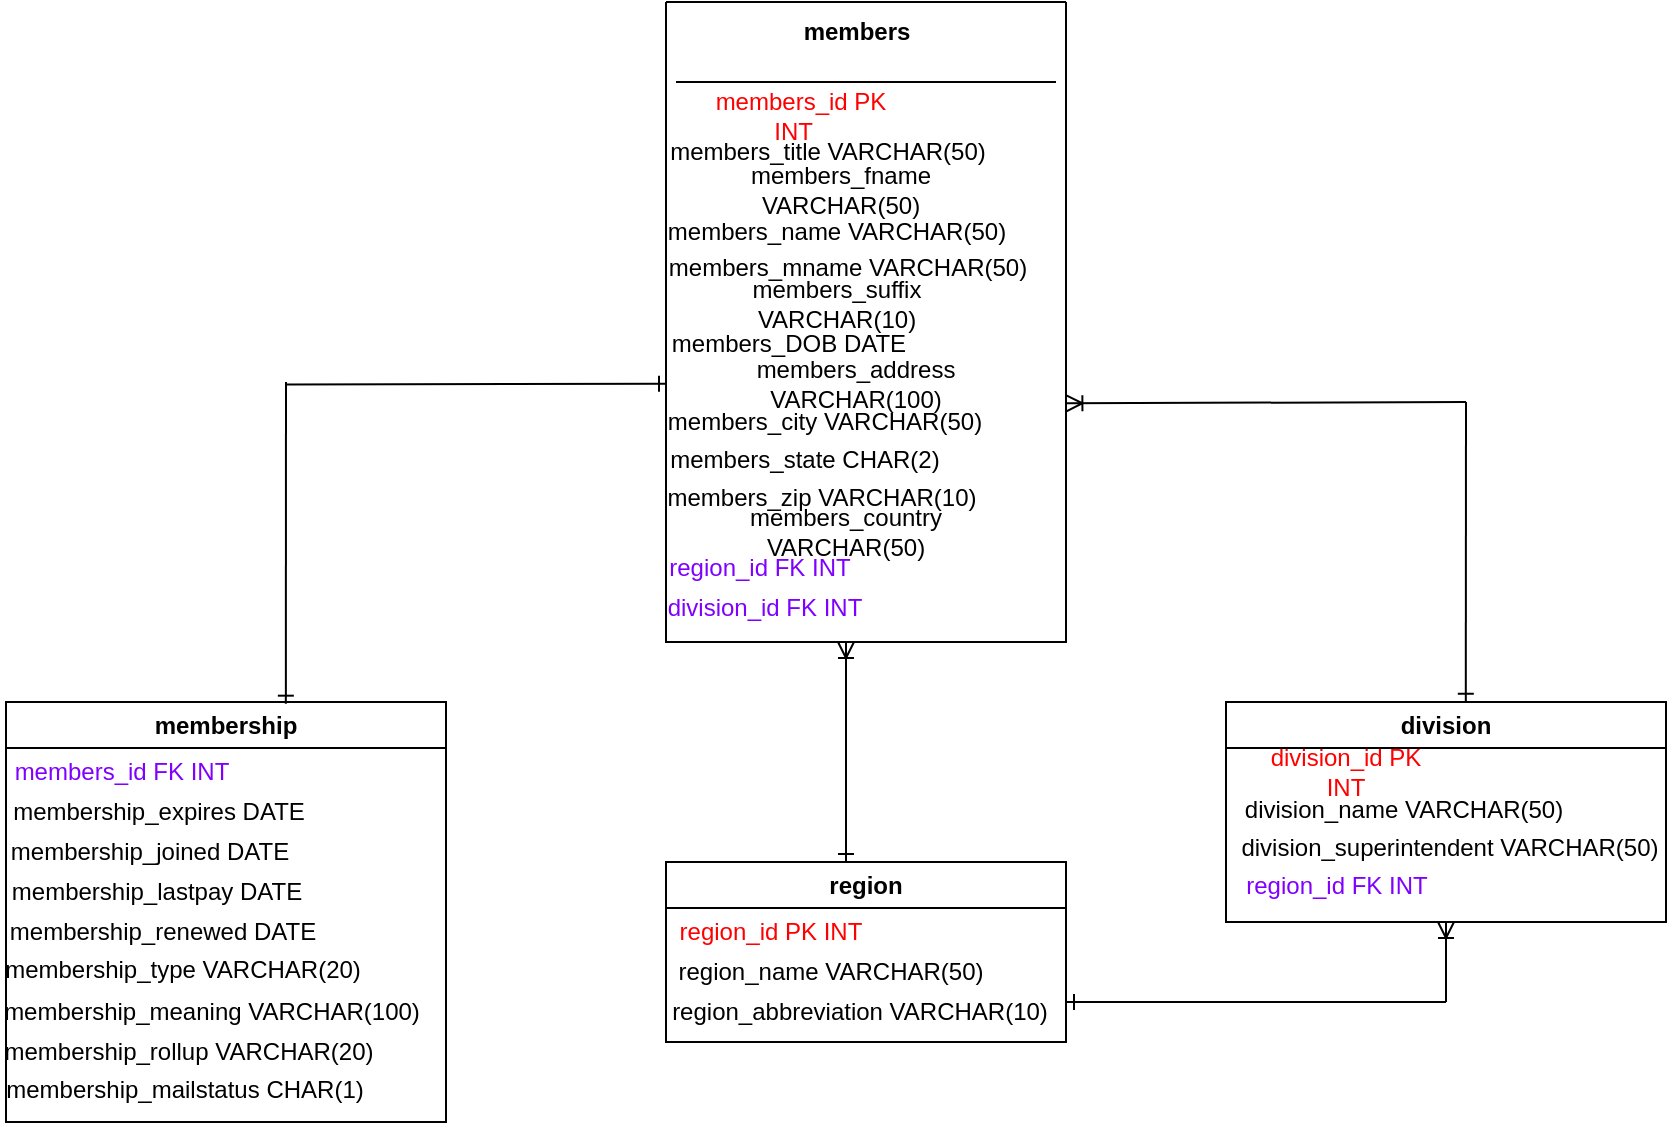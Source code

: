 <mxfile version="26.0.10">
  <diagram name="Page-1" id="brh3cflEjhPxXMnf6fBR">
    <mxGraphModel dx="500" dy="1352" grid="1" gridSize="10" guides="1" tooltips="1" connect="1" arrows="1" fold="1" page="1" pageScale="1" pageWidth="850" pageHeight="1100" math="0" shadow="0">
      <root>
        <mxCell id="0" />
        <mxCell id="1" parent="0" />
        <mxCell id="EPe0qUNadaAKurA8GOma-1" value="" style="swimlane;startSize=0;" parent="1" vertex="1">
          <mxGeometry x="360" y="-520" width="200" height="320" as="geometry" />
        </mxCell>
        <mxCell id="EPe0qUNadaAKurA8GOma-5" value="&lt;b&gt;members&lt;/b&gt;" style="text;html=1;align=center;verticalAlign=middle;resizable=0;points=[];autosize=1;strokeColor=none;fillColor=none;" parent="EPe0qUNadaAKurA8GOma-1" vertex="1">
          <mxGeometry x="55" width="80" height="30" as="geometry" />
        </mxCell>
        <mxCell id="EPe0qUNadaAKurA8GOma-6" value="&lt;span style=&quot;color: light-dark(rgb(255, 0, 0), rgb(237, 237, 237));&quot;&gt;&lt;span style=&quot;color: rgb(255, 0, 0);&quot;&gt;members_id PK&lt;/span&gt; INT&lt;span style=&quot;white-space: pre;&quot;&gt;&#x9;&lt;/span&gt;&lt;/span&gt;" style="text;html=1;align=center;verticalAlign=middle;whiteSpace=wrap;rounded=0;" parent="EPe0qUNadaAKurA8GOma-1" vertex="1">
          <mxGeometry x="2" y="42" width="131" height="30" as="geometry" />
        </mxCell>
        <mxCell id="EPe0qUNadaAKurA8GOma-7" value="&lt;br&gt;members_title VARCHAR(50)" style="text;html=1;align=center;verticalAlign=middle;whiteSpace=wrap;rounded=0;" parent="EPe0qUNadaAKurA8GOma-1" vertex="1">
          <mxGeometry x="1" y="52" width="160" height="30" as="geometry" />
        </mxCell>
        <mxCell id="EPe0qUNadaAKurA8GOma-8" value="&lt;br&gt;members_fname VARCHAR(50)&lt;div&gt;&lt;br&gt;&lt;/div&gt;" style="text;html=1;align=center;verticalAlign=middle;whiteSpace=wrap;rounded=0;" parent="EPe0qUNadaAKurA8GOma-1" vertex="1">
          <mxGeometry x="0.5" y="79" width="172.5" height="30" as="geometry" />
        </mxCell>
        <mxCell id="EPe0qUNadaAKurA8GOma-9" value="&lt;br&gt;members_name VARCHAR(50)" style="text;html=1;align=center;verticalAlign=middle;whiteSpace=wrap;rounded=0;" parent="EPe0qUNadaAKurA8GOma-1" vertex="1">
          <mxGeometry x="-8" y="92" width="186.5" height="30" as="geometry" />
        </mxCell>
        <mxCell id="EPe0qUNadaAKurA8GOma-10" value="&lt;br&gt;members_mname VARCHAR(50)" style="text;html=1;align=center;verticalAlign=middle;whiteSpace=wrap;rounded=0;" parent="EPe0qUNadaAKurA8GOma-1" vertex="1">
          <mxGeometry x="-4" y="110" width="190" height="30" as="geometry" />
        </mxCell>
        <mxCell id="EPe0qUNadaAKurA8GOma-11" value="" style="endArrow=none;html=1;rounded=0;" parent="EPe0qUNadaAKurA8GOma-1" edge="1">
          <mxGeometry width="50" height="50" relative="1" as="geometry">
            <mxPoint x="5" y="40" as="sourcePoint" />
            <mxPoint x="195" y="40" as="targetPoint" />
          </mxGeometry>
        </mxCell>
        <mxCell id="EPe0qUNadaAKurA8GOma-12" value="&lt;br&gt;members_suffix VARCHAR(10)&lt;div&gt;&lt;br&gt;&lt;/div&gt;" style="text;html=1;align=center;verticalAlign=middle;whiteSpace=wrap;rounded=0;" parent="EPe0qUNadaAKurA8GOma-1" vertex="1">
          <mxGeometry x="1.5" y="136" width="166.5" height="30" as="geometry" />
        </mxCell>
        <mxCell id="EPe0qUNadaAKurA8GOma-13" value="members_DOB DATE" style="text;html=1;align=center;verticalAlign=middle;whiteSpace=wrap;rounded=0;" parent="EPe0qUNadaAKurA8GOma-1" vertex="1">
          <mxGeometry x="-2.5" y="156" width="126.5" height="30" as="geometry" />
        </mxCell>
        <mxCell id="EPe0qUNadaAKurA8GOma-14" value="members_address VARCHAR(100)" style="text;html=1;align=center;verticalAlign=middle;whiteSpace=wrap;rounded=0;" parent="EPe0qUNadaAKurA8GOma-1" vertex="1">
          <mxGeometry y="176" width="190" height="30" as="geometry" />
        </mxCell>
        <mxCell id="EPe0qUNadaAKurA8GOma-15" value="members_city VARCHAR(50)" style="text;html=1;align=center;verticalAlign=middle;whiteSpace=wrap;rounded=0;" parent="EPe0qUNadaAKurA8GOma-1" vertex="1">
          <mxGeometry x="-6" y="195" width="171" height="30" as="geometry" />
        </mxCell>
        <mxCell id="EPe0qUNadaAKurA8GOma-16" value="members_state CHAR(2)" style="text;html=1;align=center;verticalAlign=middle;whiteSpace=wrap;rounded=0;" parent="EPe0qUNadaAKurA8GOma-1" vertex="1">
          <mxGeometry x="-15.5" y="214" width="168.5" height="30" as="geometry" />
        </mxCell>
        <mxCell id="EPe0qUNadaAKurA8GOma-17" value="members_zip VARCHAR(10)" style="text;html=1;align=center;verticalAlign=middle;whiteSpace=wrap;rounded=0;" parent="EPe0qUNadaAKurA8GOma-1" vertex="1">
          <mxGeometry x="-3" y="233" width="162" height="30" as="geometry" />
        </mxCell>
        <mxCell id="EPe0qUNadaAKurA8GOma-18" value="members_country VARCHAR(50)" style="text;html=1;align=center;verticalAlign=middle;whiteSpace=wrap;rounded=0;" parent="EPe0qUNadaAKurA8GOma-1" vertex="1">
          <mxGeometry y="250" width="180" height="30" as="geometry" />
        </mxCell>
        <mxCell id="EPe0qUNadaAKurA8GOma-19" value="&lt;span style=&quot;color: light-dark(rgb(128, 0, 255), rgb(237, 237, 237));&quot;&gt;region_id FK INT&lt;br&gt;&lt;/span&gt;" style="text;html=1;align=center;verticalAlign=middle;whiteSpace=wrap;rounded=0;" parent="EPe0qUNadaAKurA8GOma-1" vertex="1">
          <mxGeometry x="-10" y="268" width="114" height="30" as="geometry" />
        </mxCell>
        <mxCell id="EPe0qUNadaAKurA8GOma-20" value="&lt;span style=&quot;color: light-dark(rgb(128, 0, 255), rgb(237, 237, 237));&quot;&gt;&lt;span style=&quot;color: light-dark(rgb(128, 0, 255), rgb(237, 237, 237));&quot;&gt;division_id FK&lt;/span&gt; INT&lt;/span&gt;" style="text;html=1;align=center;verticalAlign=middle;whiteSpace=wrap;rounded=0;" parent="EPe0qUNadaAKurA8GOma-1" vertex="1">
          <mxGeometry x="-2" y="288" width="103" height="30" as="geometry" />
        </mxCell>
        <mxCell id="EPe0qUNadaAKurA8GOma-21" value="membership" style="swimlane;whiteSpace=wrap;html=1;" parent="1" vertex="1">
          <mxGeometry x="30" y="-170" width="220" height="210" as="geometry" />
        </mxCell>
        <mxCell id="EPe0qUNadaAKurA8GOma-22" value="&lt;span style=&quot;color: light-dark(rgb(128, 0, 255), rgb(237, 237, 237));&quot;&gt;members_id FK INT&lt;br&gt;&lt;/span&gt;" style="text;html=1;align=center;verticalAlign=middle;whiteSpace=wrap;rounded=0;" parent="EPe0qUNadaAKurA8GOma-21" vertex="1">
          <mxGeometry x="3" y="20" width="110" height="30" as="geometry" />
        </mxCell>
        <mxCell id="EPe0qUNadaAKurA8GOma-23" value="membership_expires DATE" style="text;html=1;align=center;verticalAlign=middle;whiteSpace=wrap;rounded=0;" parent="EPe0qUNadaAKurA8GOma-21" vertex="1">
          <mxGeometry x="2" y="40" width="149" height="30" as="geometry" />
        </mxCell>
        <mxCell id="EPe0qUNadaAKurA8GOma-24" value="membership_joined DATE" style="text;html=1;align=center;verticalAlign=middle;whiteSpace=wrap;rounded=0;" parent="EPe0qUNadaAKurA8GOma-21" vertex="1">
          <mxGeometry x="-1" y="60" width="146" height="30" as="geometry" />
        </mxCell>
        <mxCell id="EPe0qUNadaAKurA8GOma-25" value="membership_lastpay DATE" style="text;html=1;align=center;verticalAlign=middle;whiteSpace=wrap;rounded=0;" parent="EPe0qUNadaAKurA8GOma-21" vertex="1">
          <mxGeometry x="-1" y="80" width="153" height="30" as="geometry" />
        </mxCell>
        <mxCell id="EPe0qUNadaAKurA8GOma-26" value="membership_renewed DATE" style="text;html=1;align=center;verticalAlign=middle;whiteSpace=wrap;rounded=0;" parent="EPe0qUNadaAKurA8GOma-21" vertex="1">
          <mxGeometry x="-1" y="100" width="159" height="30" as="geometry" />
        </mxCell>
        <mxCell id="EPe0qUNadaAKurA8GOma-28" value="membership_type VARCHAR(20)" style="text;html=1;align=center;verticalAlign=middle;whiteSpace=wrap;rounded=0;" parent="EPe0qUNadaAKurA8GOma-21" vertex="1">
          <mxGeometry x="-2" y="119" width="181" height="30" as="geometry" />
        </mxCell>
        <mxCell id="EPe0qUNadaAKurA8GOma-29" value="membership_meaning VARCHAR(100)" style="text;html=1;align=center;verticalAlign=middle;whiteSpace=wrap;rounded=0;" parent="EPe0qUNadaAKurA8GOma-21" vertex="1">
          <mxGeometry x="-2" y="140" width="210" height="30" as="geometry" />
        </mxCell>
        <mxCell id="EPe0qUNadaAKurA8GOma-30" value="membership_rollup VARCHAR(20)" style="text;html=1;align=center;verticalAlign=middle;whiteSpace=wrap;rounded=0;" parent="EPe0qUNadaAKurA8GOma-21" vertex="1">
          <mxGeometry x="-2" y="160" width="187" height="30" as="geometry" />
        </mxCell>
        <mxCell id="EPe0qUNadaAKurA8GOma-32" value="membership_mailstatus CHAR(1)" style="text;html=1;align=center;verticalAlign=middle;whiteSpace=wrap;rounded=0;" parent="EPe0qUNadaAKurA8GOma-21" vertex="1">
          <mxGeometry x="-3" y="179" width="185" height="30" as="geometry" />
        </mxCell>
        <mxCell id="EPe0qUNadaAKurA8GOma-33" value="region" style="swimlane;whiteSpace=wrap;html=1;" parent="1" vertex="1">
          <mxGeometry x="360" y="-90" width="200" height="90" as="geometry" />
        </mxCell>
        <mxCell id="EPe0qUNadaAKurA8GOma-34" value="&lt;span style=&quot;color: light-dark(rgb(255, 0, 0), rgb(237, 237, 237));&quot;&gt;region_id PK INT&lt;br&gt;&lt;/span&gt;" style="text;html=1;align=center;verticalAlign=middle;whiteSpace=wrap;rounded=0;" parent="EPe0qUNadaAKurA8GOma-33" vertex="1">
          <mxGeometry x="-7" y="20" width="119" height="30" as="geometry" />
        </mxCell>
        <mxCell id="EPe0qUNadaAKurA8GOma-35" value="region_name VARCHAR(50)" style="text;html=1;align=center;verticalAlign=middle;whiteSpace=wrap;rounded=0;" parent="EPe0qUNadaAKurA8GOma-33" vertex="1">
          <mxGeometry x="2.5" y="40" width="158.5" height="30" as="geometry" />
        </mxCell>
        <mxCell id="EPe0qUNadaAKurA8GOma-37" value="region_abbreviation VARCHAR(10)" style="text;html=1;align=center;verticalAlign=middle;whiteSpace=wrap;rounded=0;" parent="EPe0qUNadaAKurA8GOma-33" vertex="1">
          <mxGeometry x="-3" y="60" width="200" height="30" as="geometry" />
        </mxCell>
        <mxCell id="EPe0qUNadaAKurA8GOma-38" value="division" style="swimlane;whiteSpace=wrap;html=1;" parent="1" vertex="1">
          <mxGeometry x="640" y="-170" width="220" height="110" as="geometry" />
        </mxCell>
        <mxCell id="EPe0qUNadaAKurA8GOma-39" value="&lt;span style=&quot;color: rgb(255, 0, 0);&quot;&gt;division_id PK INT&lt;br&gt;&lt;/span&gt;" style="text;html=1;align=center;verticalAlign=middle;whiteSpace=wrap;rounded=0;" parent="EPe0qUNadaAKurA8GOma-38" vertex="1">
          <mxGeometry x="10" y="20" width="100" height="30" as="geometry" />
        </mxCell>
        <mxCell id="EPe0qUNadaAKurA8GOma-40" value="division_name VARCHAR(50)" style="text;html=1;align=center;verticalAlign=middle;whiteSpace=wrap;rounded=0;" parent="EPe0qUNadaAKurA8GOma-38" vertex="1">
          <mxGeometry x="-11" y="39" width="200" height="30" as="geometry" />
        </mxCell>
        <mxCell id="EPe0qUNadaAKurA8GOma-41" value="division_superintendent VARCHAR(50)" style="text;html=1;align=center;verticalAlign=middle;whiteSpace=wrap;rounded=0;" parent="EPe0qUNadaAKurA8GOma-38" vertex="1">
          <mxGeometry x="2" y="58" width="220" height="30" as="geometry" />
        </mxCell>
        <mxCell id="EPe0qUNadaAKurA8GOma-42" value="&lt;span style=&quot;color: light-dark(rgb(128, 0, 255), rgb(237, 237, 237));&quot;&gt;region_id FK INT&lt;br&gt;&lt;/span&gt;" style="text;html=1;align=center;verticalAlign=middle;whiteSpace=wrap;rounded=0;" parent="EPe0qUNadaAKurA8GOma-38" vertex="1">
          <mxGeometry x="-3" y="77" width="117" height="30" as="geometry" />
        </mxCell>
        <mxCell id="EPe0qUNadaAKurA8GOma-44" value="" style="endArrow=none;html=1;rounded=0;entryX=-0.016;entryY=0.59;entryDx=0;entryDy=0;entryPerimeter=0;startArrow=ERone;startFill=0;exitX=0.038;exitY=-0.138;exitDx=0;exitDy=0;exitPerimeter=0;" parent="1" edge="1" source="EPe0qUNadaAKurA8GOma-15">
          <mxGeometry width="50" height="50" relative="1" as="geometry">
            <mxPoint x="356" y="-329" as="sourcePoint" />
            <mxPoint x="170" y="-328.8" as="targetPoint" />
          </mxGeometry>
        </mxCell>
        <mxCell id="EPe0qUNadaAKurA8GOma-45" value="" style="endArrow=none;html=1;rounded=0;exitX=0.636;exitY=0.004;exitDx=0;exitDy=0;exitPerimeter=0;entryX=0.7;entryY=0;entryDx=0;entryDy=0;entryPerimeter=0;startArrow=ERone;startFill=0;" parent="1" source="EPe0qUNadaAKurA8GOma-21" edge="1">
          <mxGeometry width="50" height="50" relative="1" as="geometry">
            <mxPoint x="150" y="-200" as="sourcePoint" />
            <mxPoint x="170" y="-330" as="targetPoint" />
          </mxGeometry>
        </mxCell>
        <mxCell id="EPe0qUNadaAKurA8GOma-46" value="" style="endArrow=ERone;html=1;rounded=0;startArrow=ERoneToMany;startFill=0;endFill=0;" parent="1" edge="1">
          <mxGeometry width="50" height="50" relative="1" as="geometry">
            <mxPoint x="450" y="-200" as="sourcePoint" />
            <mxPoint x="450.0" y="-90" as="targetPoint" />
          </mxGeometry>
        </mxCell>
        <mxCell id="EPe0qUNadaAKurA8GOma-47" value="" style="endArrow=none;html=1;rounded=0;exitX=1.001;exitY=0.627;exitDx=0;exitDy=0;exitPerimeter=0;startArrow=ERoneToMany;startFill=0;" parent="1" source="EPe0qUNadaAKurA8GOma-1" edge="1">
          <mxGeometry width="50" height="50" relative="1" as="geometry">
            <mxPoint x="570" y="-320" as="sourcePoint" />
            <mxPoint x="760" y="-320" as="targetPoint" />
          </mxGeometry>
        </mxCell>
        <mxCell id="EPe0qUNadaAKurA8GOma-48" value="" style="endArrow=none;html=1;rounded=0;exitX=0.545;exitY=-0.001;exitDx=0;exitDy=0;exitPerimeter=0;startArrow=ERone;startFill=0;" parent="1" source="EPe0qUNadaAKurA8GOma-38" edge="1">
          <mxGeometry width="50" height="50" relative="1" as="geometry">
            <mxPoint x="760" y="-180" as="sourcePoint" />
            <mxPoint x="760" y="-320" as="targetPoint" />
          </mxGeometry>
        </mxCell>
        <mxCell id="EPe0qUNadaAKurA8GOma-49" value="" style="endArrow=none;html=1;rounded=0;startArrow=ERone;startFill=0;" parent="1" edge="1">
          <mxGeometry width="50" height="50" relative="1" as="geometry">
            <mxPoint x="560" y="-20" as="sourcePoint" />
            <mxPoint x="750" y="-20" as="targetPoint" />
          </mxGeometry>
        </mxCell>
        <mxCell id="EPe0qUNadaAKurA8GOma-50" value="" style="endArrow=none;html=1;rounded=0;startArrow=ERoneToMany;startFill=0;" parent="1" edge="1">
          <mxGeometry width="50" height="50" relative="1" as="geometry">
            <mxPoint x="750" y="-60" as="sourcePoint" />
            <mxPoint x="750" y="-20" as="targetPoint" />
          </mxGeometry>
        </mxCell>
      </root>
    </mxGraphModel>
  </diagram>
</mxfile>

